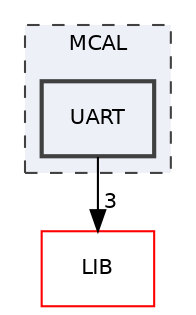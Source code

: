 digraph "MCAL/UART"
{
 // LATEX_PDF_SIZE
  edge [fontname="Helvetica",fontsize="10",labelfontname="Helvetica",labelfontsize="10"];
  node [fontname="Helvetica",fontsize="10",shape=record];
  compound=true
  subgraph clusterdir_aeef58f5a946ad8e66cca46db86d7cf5 {
    graph [ bgcolor="#edf0f7", pencolor="grey25", style="filled,dashed,", label="MCAL", fontname="Helvetica", fontsize="10", URL="dir_aeef58f5a946ad8e66cca46db86d7cf5.html"]
  dir_4e447a2620029edefb59df87ab506147 [shape=box, label="UART", style="filled,bold,", fillcolor="#edf0f7", color="grey25", URL="dir_4e447a2620029edefb59df87ab506147.html"];
  }
  dir_c49787b21523dfcd643eafa322448430 [shape=box, label="LIB", style="", fillcolor="#edf0f7", color="red", URL="dir_c49787b21523dfcd643eafa322448430.html"];
  dir_4e447a2620029edefb59df87ab506147->dir_c49787b21523dfcd643eafa322448430 [headlabel="3", labeldistance=1.5 headhref="dir_000015_000007.html"];
}
